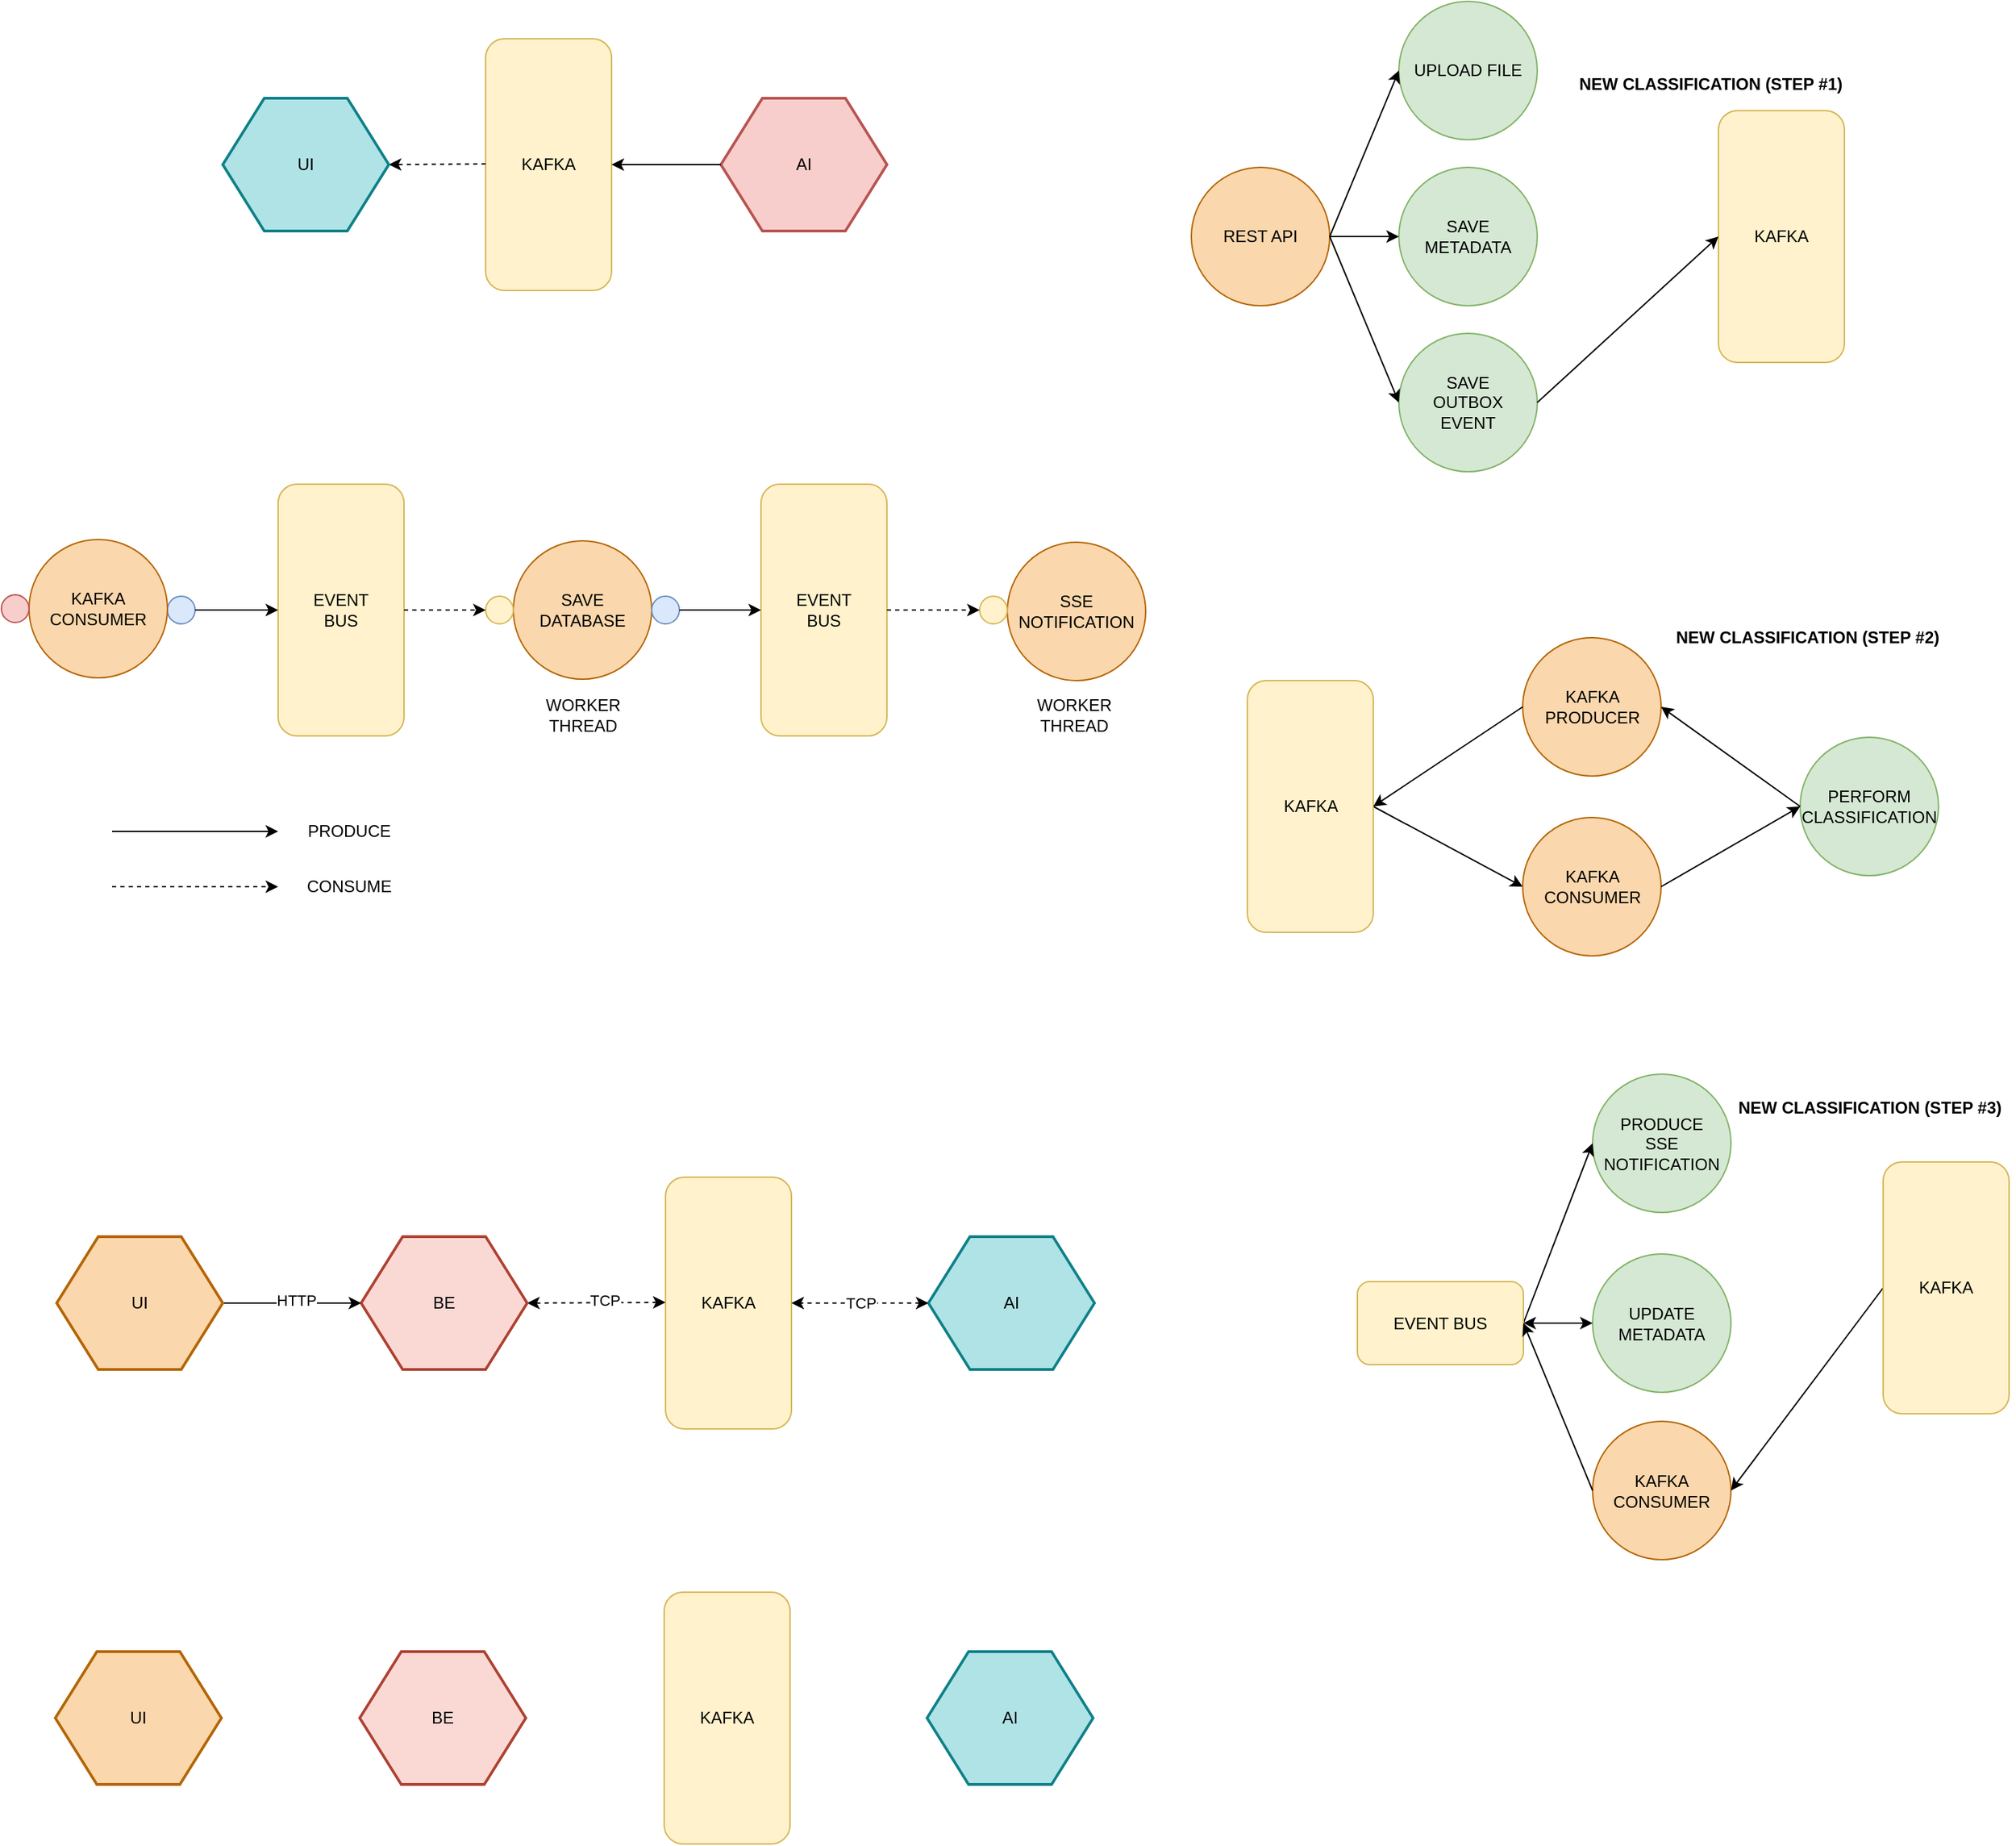 <mxfile version="13.4.9" type="device"><diagram id="J8Ugs44lMjVb-IHtADCE" name="Page-1"><mxGraphModel dx="1186" dy="673" grid="1" gridSize="10" guides="1" tooltips="1" connect="1" arrows="1" fold="1" page="1" pageScale="1" pageWidth="827" pageHeight="1169" math="0" shadow="0"><root><mxCell id="0"/><mxCell id="1" parent="0"/><mxCell id="atcXHN5WWbQvs3kxj9rS-1" value="AI" style="shape=hexagon;perimeter=hexagonPerimeter2;whiteSpace=wrap;html=1;fillColor=#f8cecc;comic=0;shadow=0;rounded=0;aspect=fixed;strokeColor=#b85450;strokeWidth=2;fontFamily=Helvetica;" parent="1" vertex="1"><mxGeometry x="520" y="110" width="120" height="96" as="geometry"/></mxCell><mxCell id="atcXHN5WWbQvs3kxj9rS-2" value="KAFKA" style="rounded=1;whiteSpace=wrap;html=1;direction=south;aspect=fixed;fillColor=#fff2cc;strokeColor=#d6b656;" parent="1" vertex="1"><mxGeometry x="350" y="67" width="91" height="182" as="geometry"/></mxCell><mxCell id="atcXHN5WWbQvs3kxj9rS-6" value="EVENT&lt;br&gt;BUS" style="rounded=1;whiteSpace=wrap;html=1;direction=south;aspect=fixed;fillColor=#fff2cc;strokeColor=#d6b656;" parent="1" vertex="1"><mxGeometry x="549" y="389" width="91" height="182" as="geometry"/></mxCell><mxCell id="atcXHN5WWbQvs3kxj9rS-8" value="EVENT&lt;br&gt;BUS" style="rounded=1;whiteSpace=wrap;html=1;direction=south;aspect=fixed;fillColor=#fff2cc;strokeColor=#d6b656;" parent="1" vertex="1"><mxGeometry x="200" y="389" width="91" height="182" as="geometry"/></mxCell><mxCell id="atcXHN5WWbQvs3kxj9rS-15" value="" style="endArrow=classic;html=1;exitX=0;exitY=0.5;exitDx=0;exitDy=0;entryX=0.5;entryY=0;entryDx=0;entryDy=0;" parent="1" source="atcXHN5WWbQvs3kxj9rS-1" target="atcXHN5WWbQvs3kxj9rS-2" edge="1"><mxGeometry width="50" height="50" relative="1" as="geometry"><mxPoint x="390" y="350" as="sourcePoint"/><mxPoint x="440" y="300" as="targetPoint"/></mxGeometry></mxCell><mxCell id="atcXHN5WWbQvs3kxj9rS-16" value="" style="endArrow=classic;html=1;exitX=0;exitY=0.5;exitDx=0;exitDy=0;entryX=1;entryY=0.5;entryDx=0;entryDy=0;dashed=1;" parent="1" target="atcXHN5WWbQvs3kxj9rS-17" edge="1"><mxGeometry width="50" height="50" relative="1" as="geometry"><mxPoint x="350" y="157.5" as="sourcePoint"/><mxPoint x="300" y="158" as="targetPoint"/></mxGeometry></mxCell><mxCell id="atcXHN5WWbQvs3kxj9rS-17" value="UI" style="shape=hexagon;perimeter=hexagonPerimeter2;whiteSpace=wrap;html=1;fillColor=#b0e3e6;comic=0;shadow=0;rounded=0;aspect=fixed;strokeColor=#0e8088;strokeWidth=2;fontFamily=Helvetica;" parent="1" vertex="1"><mxGeometry x="160" y="110" width="120" height="96" as="geometry"/></mxCell><mxCell id="atcXHN5WWbQvs3kxj9rS-19" value="" style="group" parent="1" vertex="1" connectable="0"><mxGeometry x="350" y="430" width="140" height="100" as="geometry"/></mxCell><mxCell id="atcXHN5WWbQvs3kxj9rS-7" value="SAVE&lt;br&gt;DATABASE" style="ellipse;whiteSpace=wrap;html=1;aspect=fixed;fillColor=#fad7ac;strokeColor=#b46504;" parent="atcXHN5WWbQvs3kxj9rS-19" vertex="1"><mxGeometry x="20" width="100" height="100" as="geometry"/></mxCell><mxCell id="atcXHN5WWbQvs3kxj9rS-12" value="" style="ellipse;whiteSpace=wrap;html=1;aspect=fixed;fillColor=#fff2cc;strokeColor=#d6b656;" parent="atcXHN5WWbQvs3kxj9rS-19" vertex="1"><mxGeometry y="40" width="20" height="20" as="geometry"/></mxCell><mxCell id="atcXHN5WWbQvs3kxj9rS-13" value="" style="ellipse;whiteSpace=wrap;html=1;aspect=fixed;fillColor=#dae8fc;strokeColor=#6c8ebf;" parent="atcXHN5WWbQvs3kxj9rS-19" vertex="1"><mxGeometry x="120" y="40" width="20" height="20" as="geometry"/></mxCell><mxCell id="atcXHN5WWbQvs3kxj9rS-20" value="" style="group" parent="1" vertex="1" connectable="0"><mxGeometry x="707" y="431" width="120" height="100" as="geometry"/></mxCell><mxCell id="atcXHN5WWbQvs3kxj9rS-9" value="SSE&lt;br&gt;NOTIFICATION" style="ellipse;whiteSpace=wrap;html=1;aspect=fixed;fillColor=#fad7ac;strokeColor=#b46504;" parent="atcXHN5WWbQvs3kxj9rS-20" vertex="1"><mxGeometry x="20" width="100" height="100" as="geometry"/></mxCell><mxCell id="atcXHN5WWbQvs3kxj9rS-14" value="" style="ellipse;whiteSpace=wrap;html=1;aspect=fixed;fillColor=#fff2cc;strokeColor=#d6b656;" parent="atcXHN5WWbQvs3kxj9rS-20" vertex="1"><mxGeometry y="39" width="20" height="20" as="geometry"/></mxCell><mxCell id="atcXHN5WWbQvs3kxj9rS-21" value="" style="group" parent="1" vertex="1" connectable="0"><mxGeometry y="429" width="140" height="100" as="geometry"/></mxCell><mxCell id="atcXHN5WWbQvs3kxj9rS-11" value="" style="ellipse;whiteSpace=wrap;html=1;aspect=fixed;fillColor=#dae8fc;strokeColor=#6c8ebf;" parent="atcXHN5WWbQvs3kxj9rS-21" vertex="1"><mxGeometry x="120" y="41" width="20" height="20" as="geometry"/></mxCell><mxCell id="atcXHN5WWbQvs3kxj9rS-18" value="" style="group" parent="atcXHN5WWbQvs3kxj9rS-21" vertex="1" connectable="0"><mxGeometry width="120" height="100" as="geometry"/></mxCell><mxCell id="atcXHN5WWbQvs3kxj9rS-5" value="KAFKA&lt;br&gt;CONSUMER" style="ellipse;whiteSpace=wrap;html=1;aspect=fixed;fillColor=#fad7ac;strokeColor=#b46504;" parent="atcXHN5WWbQvs3kxj9rS-18" vertex="1"><mxGeometry x="20" width="100" height="100" as="geometry"/></mxCell><mxCell id="atcXHN5WWbQvs3kxj9rS-10" value="" style="ellipse;whiteSpace=wrap;html=1;aspect=fixed;fillColor=#f8cecc;strokeColor=#b85450;" parent="atcXHN5WWbQvs3kxj9rS-18" vertex="1"><mxGeometry y="40" width="20" height="20" as="geometry"/></mxCell><mxCell id="atcXHN5WWbQvs3kxj9rS-22" value="" style="endArrow=classic;html=1;exitX=1;exitY=0.5;exitDx=0;exitDy=0;entryX=0.5;entryY=1;entryDx=0;entryDy=0;" parent="1" source="atcXHN5WWbQvs3kxj9rS-11" target="atcXHN5WWbQvs3kxj9rS-8" edge="1"><mxGeometry width="50" height="50" relative="1" as="geometry"><mxPoint x="390" y="520" as="sourcePoint"/><mxPoint x="440" y="470" as="targetPoint"/></mxGeometry></mxCell><mxCell id="atcXHN5WWbQvs3kxj9rS-24" value="" style="endArrow=classic;html=1;exitX=0.5;exitY=0;exitDx=0;exitDy=0;entryX=0;entryY=0.5;entryDx=0;entryDy=0;dashed=1;" parent="1" source="atcXHN5WWbQvs3kxj9rS-8" target="atcXHN5WWbQvs3kxj9rS-12" edge="1"><mxGeometry width="50" height="50" relative="1" as="geometry"><mxPoint x="390" y="390" as="sourcePoint"/><mxPoint x="440" y="340" as="targetPoint"/></mxGeometry></mxCell><mxCell id="atcXHN5WWbQvs3kxj9rS-25" value="" style="endArrow=classic;html=1;exitX=1;exitY=0.5;exitDx=0;exitDy=0;entryX=0.5;entryY=1;entryDx=0;entryDy=0;" parent="1" source="atcXHN5WWbQvs3kxj9rS-13" target="atcXHN5WWbQvs3kxj9rS-6" edge="1"><mxGeometry width="50" height="50" relative="1" as="geometry"><mxPoint x="301" y="490" as="sourcePoint"/><mxPoint x="360" y="490" as="targetPoint"/></mxGeometry></mxCell><mxCell id="atcXHN5WWbQvs3kxj9rS-26" value="" style="endArrow=classic;html=1;exitX=0.5;exitY=0;exitDx=0;exitDy=0;entryX=0;entryY=0.5;entryDx=0;entryDy=0;dashed=1;" parent="1" source="atcXHN5WWbQvs3kxj9rS-6" target="atcXHN5WWbQvs3kxj9rS-14" edge="1"><mxGeometry width="50" height="50" relative="1" as="geometry"><mxPoint x="311" y="500" as="sourcePoint"/><mxPoint x="370" y="500" as="targetPoint"/></mxGeometry></mxCell><mxCell id="atcXHN5WWbQvs3kxj9rS-27" value="" style="endArrow=classic;html=1;" parent="1" edge="1"><mxGeometry width="50" height="50" relative="1" as="geometry"><mxPoint x="80" y="640" as="sourcePoint"/><mxPoint x="200" y="640" as="targetPoint"/></mxGeometry></mxCell><mxCell id="atcXHN5WWbQvs3kxj9rS-28" value="" style="endArrow=classic;html=1;dashed=1;" parent="1" edge="1"><mxGeometry width="50" height="50" relative="1" as="geometry"><mxPoint x="80" y="680" as="sourcePoint"/><mxPoint x="200" y="680" as="targetPoint"/></mxGeometry></mxCell><mxCell id="atcXHN5WWbQvs3kxj9rS-29" value="PRODUCE" style="text;html=1;align=center;verticalAlign=middle;resizable=0;points=[];autosize=1;" parent="1" vertex="1"><mxGeometry x="211" y="630" width="80" height="20" as="geometry"/></mxCell><mxCell id="atcXHN5WWbQvs3kxj9rS-30" value="CONSUME" style="text;html=1;align=center;verticalAlign=middle;resizable=0;points=[];autosize=1;" parent="1" vertex="1"><mxGeometry x="211" y="670" width="80" height="20" as="geometry"/></mxCell><mxCell id="atcXHN5WWbQvs3kxj9rS-31" value="WORKER&lt;br&gt;THREAD" style="text;html=1;align=center;verticalAlign=middle;resizable=0;points=[];autosize=1;" parent="1" vertex="1"><mxGeometry x="385" y="541" width="70" height="30" as="geometry"/></mxCell><mxCell id="atcXHN5WWbQvs3kxj9rS-32" value="WORKER&lt;br&gt;THREAD" style="text;html=1;align=center;verticalAlign=middle;resizable=0;points=[];autosize=1;" parent="1" vertex="1"><mxGeometry x="740" y="541" width="70" height="30" as="geometry"/></mxCell><mxCell id="MXaatLQATm4f8DdT_Swo-1" value="AI" style="shape=hexagon;perimeter=hexagonPerimeter2;whiteSpace=wrap;html=1;fillColor=#b0e3e6;comic=0;shadow=0;rounded=0;aspect=fixed;strokeColor=#0e8088;strokeWidth=2;fontFamily=Helvetica;" vertex="1" parent="1"><mxGeometry x="670" y="933" width="120" height="96" as="geometry"/></mxCell><mxCell id="MXaatLQATm4f8DdT_Swo-2" value="KAFKA" style="rounded=1;whiteSpace=wrap;html=1;direction=south;aspect=fixed;fillColor=#fff2cc;strokeColor=#d6b656;" vertex="1" parent="1"><mxGeometry x="480" y="890" width="91" height="182" as="geometry"/></mxCell><mxCell id="MXaatLQATm4f8DdT_Swo-3" value="TCP" style="endArrow=classic;html=1;exitX=0;exitY=0.5;exitDx=0;exitDy=0;entryX=0.5;entryY=0;entryDx=0;entryDy=0;startArrow=classic;startFill=1;dashed=1;" edge="1" parent="1" source="MXaatLQATm4f8DdT_Swo-1" target="MXaatLQATm4f8DdT_Swo-2"><mxGeometry width="50" height="50" relative="1" as="geometry"><mxPoint x="520" y="1173" as="sourcePoint"/><mxPoint x="570" y="1123" as="targetPoint"/></mxGeometry></mxCell><mxCell id="MXaatLQATm4f8DdT_Swo-4" value="" style="endArrow=classic;html=1;exitX=0;exitY=0.5;exitDx=0;exitDy=0;entryX=1;entryY=0.5;entryDx=0;entryDy=0;dashed=1;startArrow=classic;startFill=1;" edge="1" parent="1" target="MXaatLQATm4f8DdT_Swo-5"><mxGeometry width="50" height="50" relative="1" as="geometry"><mxPoint x="480" y="980.5" as="sourcePoint"/><mxPoint x="430" y="981" as="targetPoint"/></mxGeometry></mxCell><mxCell id="MXaatLQATm4f8DdT_Swo-9" value="TCP" style="edgeLabel;html=1;align=center;verticalAlign=middle;resizable=0;points=[];" vertex="1" connectable="0" parent="MXaatLQATm4f8DdT_Swo-4"><mxGeometry x="-0.12" y="-2" relative="1" as="geometry"><mxPoint as="offset"/></mxGeometry></mxCell><mxCell id="MXaatLQATm4f8DdT_Swo-5" value="BE" style="shape=hexagon;perimeter=hexagonPerimeter2;whiteSpace=wrap;html=1;fillColor=#fad9d5;comic=0;shadow=0;rounded=0;aspect=fixed;strokeColor=#ae4132;strokeWidth=2;fontFamily=Helvetica;" vertex="1" parent="1"><mxGeometry x="260" y="933" width="120" height="96" as="geometry"/></mxCell><mxCell id="MXaatLQATm4f8DdT_Swo-7" style="edgeStyle=orthogonalEdgeStyle;rounded=0;orthogonalLoop=1;jettySize=auto;html=1;exitX=1;exitY=0.5;exitDx=0;exitDy=0;entryX=0;entryY=0.5;entryDx=0;entryDy=0;" edge="1" parent="1" source="MXaatLQATm4f8DdT_Swo-6" target="MXaatLQATm4f8DdT_Swo-5"><mxGeometry relative="1" as="geometry"/></mxCell><mxCell id="MXaatLQATm4f8DdT_Swo-8" value="HTTP" style="edgeLabel;html=1;align=center;verticalAlign=middle;resizable=0;points=[];" vertex="1" connectable="0" parent="MXaatLQATm4f8DdT_Swo-7"><mxGeometry x="0.046" y="2" relative="1" as="geometry"><mxPoint as="offset"/></mxGeometry></mxCell><mxCell id="MXaatLQATm4f8DdT_Swo-6" value="UI" style="shape=hexagon;perimeter=hexagonPerimeter2;whiteSpace=wrap;html=1;fillColor=#fad7ac;comic=0;shadow=0;rounded=0;aspect=fixed;strokeColor=#b46504;strokeWidth=2;fontFamily=Helvetica;" vertex="1" parent="1"><mxGeometry x="40" y="933" width="120" height="96" as="geometry"/></mxCell><mxCell id="MXaatLQATm4f8DdT_Swo-11" value="AI" style="shape=hexagon;perimeter=hexagonPerimeter2;whiteSpace=wrap;html=1;fillColor=#b0e3e6;comic=0;shadow=0;rounded=0;aspect=fixed;strokeColor=#0e8088;strokeWidth=2;fontFamily=Helvetica;" vertex="1" parent="1"><mxGeometry x="669" y="1233" width="120" height="96" as="geometry"/></mxCell><mxCell id="MXaatLQATm4f8DdT_Swo-12" value="KAFKA" style="rounded=1;whiteSpace=wrap;html=1;direction=south;aspect=fixed;fillColor=#fff2cc;strokeColor=#d6b656;" vertex="1" parent="1"><mxGeometry x="479" y="1190" width="91" height="182" as="geometry"/></mxCell><mxCell id="MXaatLQATm4f8DdT_Swo-16" value="BE" style="shape=hexagon;perimeter=hexagonPerimeter2;whiteSpace=wrap;html=1;fillColor=#fad9d5;comic=0;shadow=0;rounded=0;aspect=fixed;strokeColor=#ae4132;strokeWidth=2;fontFamily=Helvetica;" vertex="1" parent="1"><mxGeometry x="259" y="1233" width="120" height="96" as="geometry"/></mxCell><mxCell id="MXaatLQATm4f8DdT_Swo-19" value="UI" style="shape=hexagon;perimeter=hexagonPerimeter2;whiteSpace=wrap;html=1;fillColor=#fad7ac;comic=0;shadow=0;rounded=0;aspect=fixed;strokeColor=#b46504;strokeWidth=2;fontFamily=Helvetica;" vertex="1" parent="1"><mxGeometry x="39" y="1233" width="120" height="96" as="geometry"/></mxCell><mxCell id="MXaatLQATm4f8DdT_Swo-22" value="" style="group" vertex="1" connectable="0" parent="1"><mxGeometry x="990" y="160" width="140" height="100" as="geometry"/></mxCell><mxCell id="MXaatLQATm4f8DdT_Swo-23" value="SAVE&lt;br&gt;METADATA" style="ellipse;whiteSpace=wrap;html=1;aspect=fixed;fillColor=#d5e8d4;strokeColor=#82b366;" vertex="1" parent="MXaatLQATm4f8DdT_Swo-22"><mxGeometry x="20" width="100" height="100" as="geometry"/></mxCell><mxCell id="MXaatLQATm4f8DdT_Swo-29" value="" style="group" vertex="1" connectable="0" parent="1"><mxGeometry x="840" y="160" width="140" height="100" as="geometry"/></mxCell><mxCell id="MXaatLQATm4f8DdT_Swo-31" value="" style="group" vertex="1" connectable="0" parent="MXaatLQATm4f8DdT_Swo-29"><mxGeometry width="120" height="100" as="geometry"/></mxCell><mxCell id="MXaatLQATm4f8DdT_Swo-32" value="REST API" style="ellipse;whiteSpace=wrap;html=1;aspect=fixed;fillColor=#fad7ac;strokeColor=#b46504;" vertex="1" parent="MXaatLQATm4f8DdT_Swo-31"><mxGeometry x="20" width="100" height="100" as="geometry"/></mxCell><mxCell id="MXaatLQATm4f8DdT_Swo-41" value="" style="group" vertex="1" connectable="0" parent="1"><mxGeometry x="990" y="40" width="120" height="100" as="geometry"/></mxCell><mxCell id="MXaatLQATm4f8DdT_Swo-42" value="UPLOAD FILE" style="ellipse;whiteSpace=wrap;html=1;aspect=fixed;fillColor=#d5e8d4;strokeColor=#82b366;" vertex="1" parent="MXaatLQATm4f8DdT_Swo-41"><mxGeometry x="20" width="100" height="100" as="geometry"/></mxCell><mxCell id="MXaatLQATm4f8DdT_Swo-44" value="" style="group" vertex="1" connectable="0" parent="1"><mxGeometry x="990" y="280" width="120" height="100" as="geometry"/></mxCell><mxCell id="MXaatLQATm4f8DdT_Swo-45" value="SAVE&lt;br&gt;OUTBOX&lt;br&gt;EVENT" style="ellipse;whiteSpace=wrap;html=1;aspect=fixed;fillColor=#d5e8d4;strokeColor=#82b366;" vertex="1" parent="MXaatLQATm4f8DdT_Swo-44"><mxGeometry x="20" width="100" height="100" as="geometry"/></mxCell><mxCell id="MXaatLQATm4f8DdT_Swo-47" style="rounded=0;orthogonalLoop=1;jettySize=auto;html=1;exitX=1;exitY=0.5;exitDx=0;exitDy=0;entryX=0;entryY=0.5;entryDx=0;entryDy=0;startArrow=none;startFill=0;" edge="1" parent="1" source="MXaatLQATm4f8DdT_Swo-32" target="MXaatLQATm4f8DdT_Swo-42"><mxGeometry relative="1" as="geometry"/></mxCell><mxCell id="MXaatLQATm4f8DdT_Swo-48" style="edgeStyle=none;rounded=0;orthogonalLoop=1;jettySize=auto;html=1;exitX=1;exitY=0.5;exitDx=0;exitDy=0;entryX=0;entryY=0.5;entryDx=0;entryDy=0;startArrow=none;startFill=0;" edge="1" parent="1" source="MXaatLQATm4f8DdT_Swo-32" target="MXaatLQATm4f8DdT_Swo-45"><mxGeometry relative="1" as="geometry"/></mxCell><mxCell id="MXaatLQATm4f8DdT_Swo-49" style="edgeStyle=none;rounded=0;orthogonalLoop=1;jettySize=auto;html=1;exitX=1;exitY=0.5;exitDx=0;exitDy=0;entryX=0;entryY=0.5;entryDx=0;entryDy=0;startArrow=none;startFill=0;" edge="1" parent="1" source="MXaatLQATm4f8DdT_Swo-32" target="MXaatLQATm4f8DdT_Swo-23"><mxGeometry relative="1" as="geometry"/></mxCell><mxCell id="MXaatLQATm4f8DdT_Swo-50" value="KAFKA" style="rounded=1;whiteSpace=wrap;html=1;direction=south;aspect=fixed;fillColor=#fff2cc;strokeColor=#d6b656;" vertex="1" parent="1"><mxGeometry x="1241" y="119" width="91" height="182" as="geometry"/></mxCell><mxCell id="MXaatLQATm4f8DdT_Swo-51" style="edgeStyle=none;rounded=0;orthogonalLoop=1;jettySize=auto;html=1;exitX=1;exitY=0.5;exitDx=0;exitDy=0;entryX=0.5;entryY=1;entryDx=0;entryDy=0;startArrow=none;startFill=0;" edge="1" parent="1" source="MXaatLQATm4f8DdT_Swo-45" target="MXaatLQATm4f8DdT_Swo-50"><mxGeometry relative="1" as="geometry"/></mxCell><mxCell id="MXaatLQATm4f8DdT_Swo-52" value="&lt;b&gt;NEW CLASSIFICATION (STEP #1)&lt;/b&gt;" style="text;html=1;align=center;verticalAlign=middle;resizable=0;points=[];autosize=1;" vertex="1" parent="1"><mxGeometry x="1130" y="90" width="210" height="20" as="geometry"/></mxCell><mxCell id="MXaatLQATm4f8DdT_Swo-61" style="edgeStyle=none;rounded=0;orthogonalLoop=1;jettySize=auto;html=1;exitX=0.5;exitY=0;exitDx=0;exitDy=0;entryX=0;entryY=0.5;entryDx=0;entryDy=0;startArrow=none;startFill=0;" edge="1" parent="1" source="MXaatLQATm4f8DdT_Swo-56" target="MXaatLQATm4f8DdT_Swo-59"><mxGeometry relative="1" as="geometry"/></mxCell><mxCell id="MXaatLQATm4f8DdT_Swo-56" value="KAFKA" style="rounded=1;whiteSpace=wrap;html=1;direction=south;aspect=fixed;fillColor=#fff2cc;strokeColor=#d6b656;" vertex="1" parent="1"><mxGeometry x="900.5" y="531" width="91" height="182" as="geometry"/></mxCell><mxCell id="MXaatLQATm4f8DdT_Swo-57" value="" style="group" vertex="1" connectable="0" parent="1"><mxGeometry x="1079.5" y="630" width="140" height="100" as="geometry"/></mxCell><mxCell id="MXaatLQATm4f8DdT_Swo-58" value="" style="group" vertex="1" connectable="0" parent="MXaatLQATm4f8DdT_Swo-57"><mxGeometry width="120" height="100" as="geometry"/></mxCell><mxCell id="MXaatLQATm4f8DdT_Swo-59" value="KAFKA&lt;br&gt;CONSUMER" style="ellipse;whiteSpace=wrap;html=1;aspect=fixed;fillColor=#fad7ac;strokeColor=#b46504;" vertex="1" parent="MXaatLQATm4f8DdT_Swo-58"><mxGeometry x="20" width="100" height="100" as="geometry"/></mxCell><mxCell id="MXaatLQATm4f8DdT_Swo-62" value="" style="group" vertex="1" connectable="0" parent="1"><mxGeometry x="1280" y="572" width="140" height="100" as="geometry"/></mxCell><mxCell id="MXaatLQATm4f8DdT_Swo-63" value="PERFORM&lt;br&gt;CLASSIFICATION" style="ellipse;whiteSpace=wrap;html=1;aspect=fixed;fillColor=#d5e8d4;strokeColor=#82b366;" vertex="1" parent="MXaatLQATm4f8DdT_Swo-62"><mxGeometry x="20" width="100" height="100" as="geometry"/></mxCell><mxCell id="MXaatLQATm4f8DdT_Swo-64" style="edgeStyle=none;rounded=0;orthogonalLoop=1;jettySize=auto;html=1;exitX=1;exitY=0.5;exitDx=0;exitDy=0;entryX=0;entryY=0.5;entryDx=0;entryDy=0;startArrow=none;startFill=0;endArrow=classic;endFill=1;" edge="1" parent="1" source="MXaatLQATm4f8DdT_Swo-59" target="MXaatLQATm4f8DdT_Swo-63"><mxGeometry relative="1" as="geometry"/></mxCell><mxCell id="MXaatLQATm4f8DdT_Swo-65" value="" style="group" vertex="1" connectable="0" parent="1"><mxGeometry x="1079.5" y="500" width="140" height="100" as="geometry"/></mxCell><mxCell id="MXaatLQATm4f8DdT_Swo-66" value="" style="group" vertex="1" connectable="0" parent="MXaatLQATm4f8DdT_Swo-65"><mxGeometry width="120" height="100" as="geometry"/></mxCell><mxCell id="MXaatLQATm4f8DdT_Swo-67" value="KAFKA&lt;br&gt;PRODUCER" style="ellipse;whiteSpace=wrap;html=1;aspect=fixed;fillColor=#fad7ac;strokeColor=#b46504;" vertex="1" parent="MXaatLQATm4f8DdT_Swo-66"><mxGeometry x="20" width="100" height="100" as="geometry"/></mxCell><mxCell id="MXaatLQATm4f8DdT_Swo-68" style="edgeStyle=none;rounded=0;orthogonalLoop=1;jettySize=auto;html=1;exitX=1;exitY=0.5;exitDx=0;exitDy=0;entryX=0;entryY=0.5;entryDx=0;entryDy=0;startArrow=classic;startFill=1;endArrow=none;endFill=0;" edge="1" parent="1" source="MXaatLQATm4f8DdT_Swo-67" target="MXaatLQATm4f8DdT_Swo-63"><mxGeometry relative="1" as="geometry"/></mxCell><mxCell id="MXaatLQATm4f8DdT_Swo-69" style="edgeStyle=none;rounded=0;orthogonalLoop=1;jettySize=auto;html=1;exitX=0;exitY=0.5;exitDx=0;exitDy=0;entryX=0.5;entryY=0;entryDx=0;entryDy=0;startArrow=none;startFill=0;endArrow=classic;endFill=1;" edge="1" parent="1" source="MXaatLQATm4f8DdT_Swo-67" target="MXaatLQATm4f8DdT_Swo-56"><mxGeometry relative="1" as="geometry"/></mxCell><mxCell id="MXaatLQATm4f8DdT_Swo-87" value="" style="group" vertex="1" connectable="0" parent="1"><mxGeometry x="1130" y="1066.5" width="140" height="100" as="geometry"/></mxCell><mxCell id="MXaatLQATm4f8DdT_Swo-88" value="" style="group" vertex="1" connectable="0" parent="MXaatLQATm4f8DdT_Swo-87"><mxGeometry width="120" height="100" as="geometry"/></mxCell><mxCell id="MXaatLQATm4f8DdT_Swo-89" value="KAFKA&lt;br&gt;CONSUMER" style="ellipse;whiteSpace=wrap;html=1;aspect=fixed;fillColor=#fad7ac;strokeColor=#b46504;" vertex="1" parent="MXaatLQATm4f8DdT_Swo-88"><mxGeometry x="20" width="100" height="100" as="geometry"/></mxCell><mxCell id="MXaatLQATm4f8DdT_Swo-90" value="" style="group" vertex="1" connectable="0" parent="1"><mxGeometry x="1130" y="815.5" width="120" height="100" as="geometry"/></mxCell><mxCell id="MXaatLQATm4f8DdT_Swo-91" value="PRODUCE&lt;br&gt;SSE&lt;br&gt;NOTIFICATION" style="ellipse;whiteSpace=wrap;html=1;aspect=fixed;fillColor=#d5e8d4;strokeColor=#82b366;" vertex="1" parent="MXaatLQATm4f8DdT_Swo-90"><mxGeometry x="20" width="100" height="100" as="geometry"/></mxCell><mxCell id="MXaatLQATm4f8DdT_Swo-92" value="" style="group" vertex="1" connectable="0" parent="1"><mxGeometry x="1130" y="945.5" width="120" height="100" as="geometry"/></mxCell><mxCell id="MXaatLQATm4f8DdT_Swo-93" value="UPDATE&lt;br&gt;METADATA" style="ellipse;whiteSpace=wrap;html=1;aspect=fixed;fillColor=#d5e8d4;strokeColor=#82b366;" vertex="1" parent="MXaatLQATm4f8DdT_Swo-92"><mxGeometry x="20" width="100" height="100" as="geometry"/></mxCell><mxCell id="MXaatLQATm4f8DdT_Swo-102" style="edgeStyle=none;rounded=0;orthogonalLoop=1;jettySize=auto;html=1;exitX=0.5;exitY=1;exitDx=0;exitDy=0;entryX=1;entryY=0.5;entryDx=0;entryDy=0;startArrow=none;startFill=0;endArrow=classic;endFill=1;" edge="1" parent="1" source="MXaatLQATm4f8DdT_Swo-97" target="MXaatLQATm4f8DdT_Swo-89"><mxGeometry relative="1" as="geometry"/></mxCell><mxCell id="MXaatLQATm4f8DdT_Swo-97" value="KAFKA" style="rounded=1;whiteSpace=wrap;html=1;direction=south;aspect=fixed;fillColor=#fff2cc;strokeColor=#d6b656;" vertex="1" parent="1"><mxGeometry x="1360" y="879" width="91" height="182" as="geometry"/></mxCell><mxCell id="MXaatLQATm4f8DdT_Swo-106" style="edgeStyle=none;rounded=0;orthogonalLoop=1;jettySize=auto;html=1;exitX=0;exitY=0.5;exitDx=0;exitDy=0;entryX=0;entryY=0.5;entryDx=0;entryDy=0;startArrow=none;startFill=0;endArrow=classic;endFill=1;" edge="1" parent="1" source="MXaatLQATm4f8DdT_Swo-104" target="MXaatLQATm4f8DdT_Swo-91"><mxGeometry relative="1" as="geometry"/></mxCell><mxCell id="MXaatLQATm4f8DdT_Swo-107" style="edgeStyle=none;rounded=0;orthogonalLoop=1;jettySize=auto;html=1;exitX=0;exitY=0.5;exitDx=0;exitDy=0;entryX=0;entryY=0.5;entryDx=0;entryDy=0;startArrow=classic;startFill=1;endArrow=classic;endFill=1;" edge="1" parent="1" source="MXaatLQATm4f8DdT_Swo-104" target="MXaatLQATm4f8DdT_Swo-93"><mxGeometry relative="1" as="geometry"/></mxCell><mxCell id="MXaatLQATm4f8DdT_Swo-104" value="EVENT BUS" style="rounded=1;whiteSpace=wrap;html=1;direction=west;aspect=fixed;fillColor=#fff2cc;strokeColor=#d6b656;" vertex="1" parent="1"><mxGeometry x="980" y="965.5" width="120" height="60" as="geometry"/></mxCell><mxCell id="MXaatLQATm4f8DdT_Swo-105" style="edgeStyle=none;rounded=0;orthogonalLoop=1;jettySize=auto;html=1;exitX=0;exitY=0.5;exitDx=0;exitDy=0;entryX=0;entryY=0.5;entryDx=0;entryDy=0;startArrow=none;startFill=0;endArrow=classic;endFill=1;" edge="1" parent="1" source="MXaatLQATm4f8DdT_Swo-89" target="MXaatLQATm4f8DdT_Swo-104"><mxGeometry relative="1" as="geometry"/></mxCell><mxCell id="MXaatLQATm4f8DdT_Swo-108" value="&lt;b&gt;NEW CLASSIFICATION (STEP #2)&lt;/b&gt;" style="text;html=1;align=center;verticalAlign=middle;resizable=0;points=[];autosize=1;" vertex="1" parent="1"><mxGeometry x="1200" y="490" width="210" height="20" as="geometry"/></mxCell><mxCell id="MXaatLQATm4f8DdT_Swo-109" value="&lt;b&gt;NEW CLASSIFICATION (STEP #3)&lt;/b&gt;" style="text;html=1;align=center;verticalAlign=middle;resizable=0;points=[];autosize=1;" vertex="1" parent="1"><mxGeometry x="1245" y="830" width="210" height="20" as="geometry"/></mxCell></root></mxGraphModel></diagram></mxfile>
